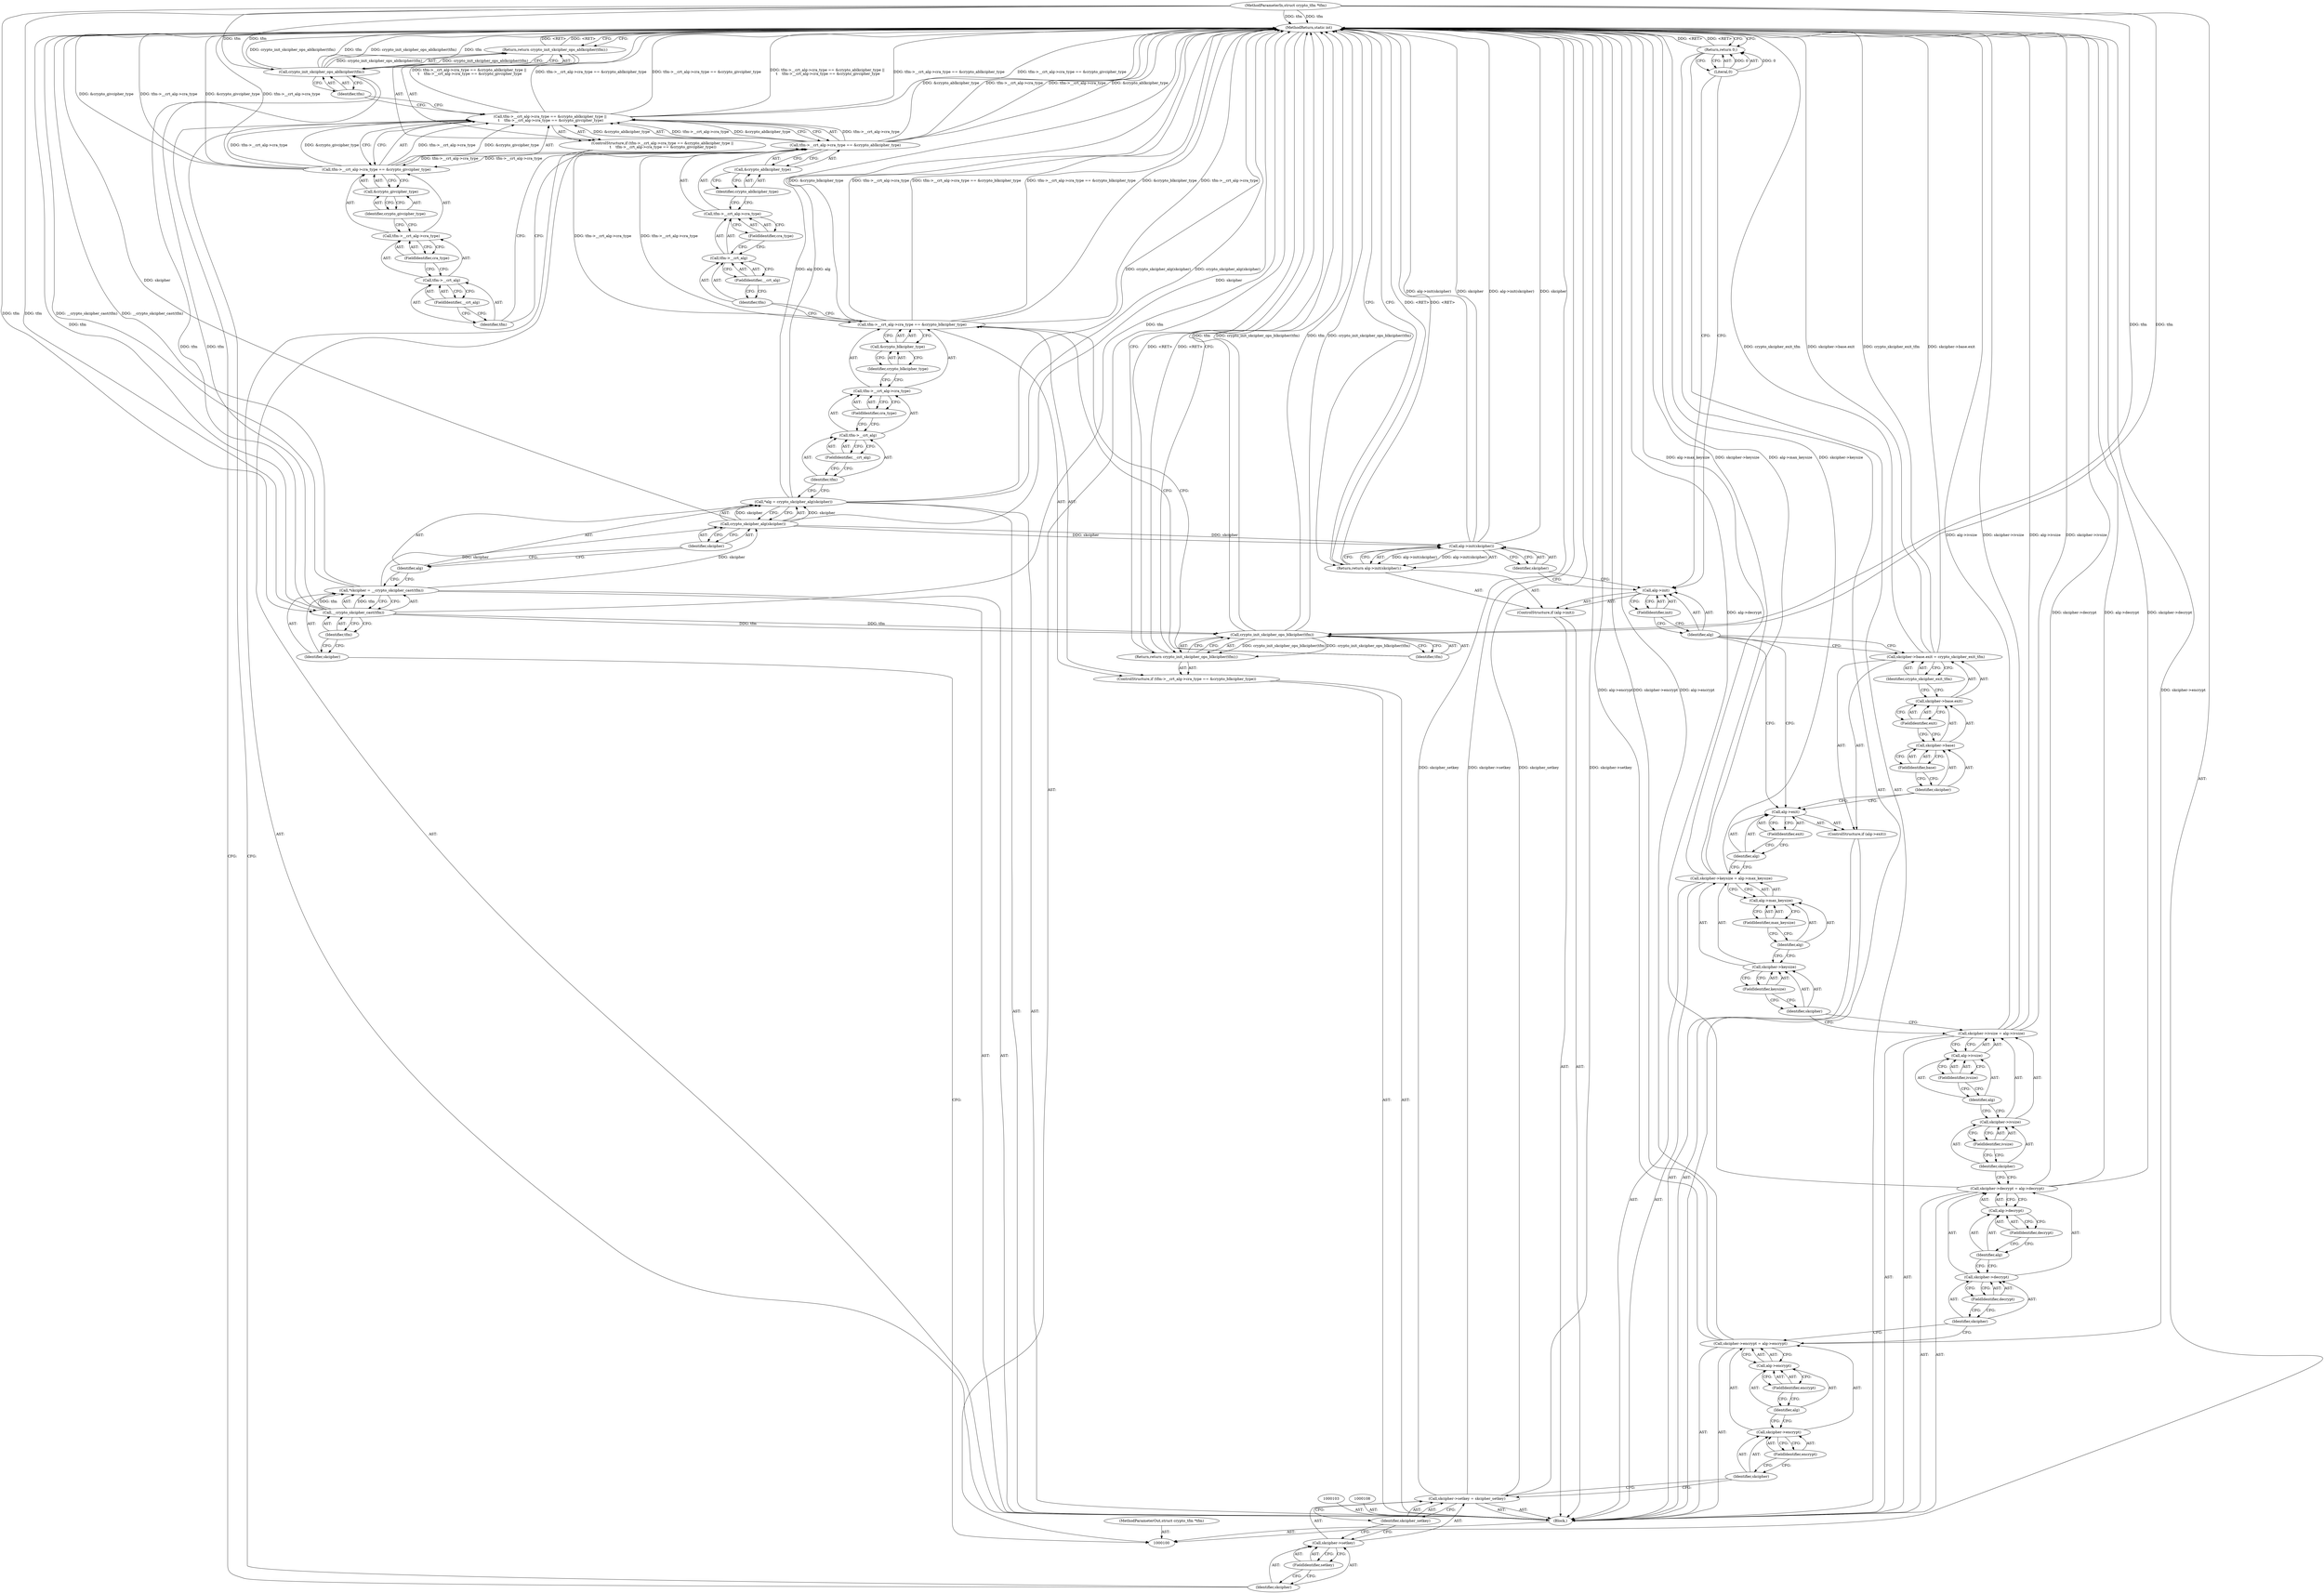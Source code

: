 digraph "0_linux_9933e113c2e87a9f46a40fde8dafbf801dca1ab9" {
"1000199" [label="(MethodReturn,static int)"];
"1000101" [label="(MethodParameterIn,struct crypto_tfm *tfm)"];
"1000257" [label="(MethodParameterOut,struct crypto_tfm *tfm)"];
"1000139" [label="(FieldIdentifier,__crt_alg)"];
"1000140" [label="(FieldIdentifier,cra_type)"];
"1000141" [label="(Call,&crypto_givcipher_type)"];
"1000142" [label="(Identifier,crypto_givcipher_type)"];
"1000135" [label="(Call,tfm->__crt_alg->cra_type == &crypto_givcipher_type)"];
"1000136" [label="(Call,tfm->__crt_alg->cra_type)"];
"1000137" [label="(Call,tfm->__crt_alg)"];
"1000138" [label="(Identifier,tfm)"];
"1000144" [label="(Call,crypto_init_skcipher_ops_ablkcipher(tfm))"];
"1000143" [label="(Return,return crypto_init_skcipher_ops_ablkcipher(tfm);)"];
"1000145" [label="(Identifier,tfm)"];
"1000146" [label="(Call,skcipher->setkey = skcipher_setkey)"];
"1000147" [label="(Call,skcipher->setkey)"];
"1000148" [label="(Identifier,skcipher)"];
"1000149" [label="(FieldIdentifier,setkey)"];
"1000150" [label="(Identifier,skcipher_setkey)"];
"1000154" [label="(FieldIdentifier,encrypt)"];
"1000151" [label="(Call,skcipher->encrypt = alg->encrypt)"];
"1000152" [label="(Call,skcipher->encrypt)"];
"1000153" [label="(Identifier,skcipher)"];
"1000155" [label="(Call,alg->encrypt)"];
"1000156" [label="(Identifier,alg)"];
"1000157" [label="(FieldIdentifier,encrypt)"];
"1000161" [label="(FieldIdentifier,decrypt)"];
"1000158" [label="(Call,skcipher->decrypt = alg->decrypt)"];
"1000159" [label="(Call,skcipher->decrypt)"];
"1000160" [label="(Identifier,skcipher)"];
"1000162" [label="(Call,alg->decrypt)"];
"1000163" [label="(Identifier,alg)"];
"1000164" [label="(FieldIdentifier,decrypt)"];
"1000168" [label="(FieldIdentifier,ivsize)"];
"1000165" [label="(Call,skcipher->ivsize = alg->ivsize)"];
"1000166" [label="(Call,skcipher->ivsize)"];
"1000167" [label="(Identifier,skcipher)"];
"1000169" [label="(Call,alg->ivsize)"];
"1000170" [label="(Identifier,alg)"];
"1000171" [label="(FieldIdentifier,ivsize)"];
"1000172" [label="(Call,skcipher->keysize = alg->max_keysize)"];
"1000173" [label="(Call,skcipher->keysize)"];
"1000174" [label="(Identifier,skcipher)"];
"1000175" [label="(FieldIdentifier,keysize)"];
"1000176" [label="(Call,alg->max_keysize)"];
"1000177" [label="(Identifier,alg)"];
"1000178" [label="(FieldIdentifier,max_keysize)"];
"1000179" [label="(ControlStructure,if (alg->exit))"];
"1000182" [label="(FieldIdentifier,exit)"];
"1000180" [label="(Call,alg->exit)"];
"1000181" [label="(Identifier,alg)"];
"1000102" [label="(Block,)"];
"1000187" [label="(FieldIdentifier,base)"];
"1000188" [label="(FieldIdentifier,exit)"];
"1000183" [label="(Call,skcipher->base.exit = crypto_skcipher_exit_tfm)"];
"1000184" [label="(Call,skcipher->base.exit)"];
"1000185" [label="(Call,skcipher->base)"];
"1000186" [label="(Identifier,skcipher)"];
"1000189" [label="(Identifier,crypto_skcipher_exit_tfm)"];
"1000190" [label="(ControlStructure,if (alg->init))"];
"1000193" [label="(FieldIdentifier,init)"];
"1000191" [label="(Call,alg->init)"];
"1000192" [label="(Identifier,alg)"];
"1000196" [label="(Identifier,skcipher)"];
"1000194" [label="(Return,return alg->init(skcipher);)"];
"1000195" [label="(Call,alg->init(skcipher))"];
"1000197" [label="(Return,return 0;)"];
"1000198" [label="(Literal,0)"];
"1000104" [label="(Call,*skcipher = __crypto_skcipher_cast(tfm))"];
"1000105" [label="(Identifier,skcipher)"];
"1000106" [label="(Call,__crypto_skcipher_cast(tfm))"];
"1000107" [label="(Identifier,tfm)"];
"1000109" [label="(Call,*alg = crypto_skcipher_alg(skcipher))"];
"1000110" [label="(Identifier,alg)"];
"1000111" [label="(Call,crypto_skcipher_alg(skcipher))"];
"1000112" [label="(Identifier,skcipher)"];
"1000113" [label="(ControlStructure,if (tfm->__crt_alg->cra_type == &crypto_blkcipher_type))"];
"1000118" [label="(FieldIdentifier,__crt_alg)"];
"1000119" [label="(FieldIdentifier,cra_type)"];
"1000120" [label="(Call,&crypto_blkcipher_type)"];
"1000121" [label="(Identifier,crypto_blkcipher_type)"];
"1000114" [label="(Call,tfm->__crt_alg->cra_type == &crypto_blkcipher_type)"];
"1000115" [label="(Call,tfm->__crt_alg->cra_type)"];
"1000116" [label="(Call,tfm->__crt_alg)"];
"1000117" [label="(Identifier,tfm)"];
"1000122" [label="(Return,return crypto_init_skcipher_ops_blkcipher(tfm);)"];
"1000124" [label="(Identifier,tfm)"];
"1000123" [label="(Call,crypto_init_skcipher_ops_blkcipher(tfm))"];
"1000125" [label="(ControlStructure,if (tfm->__crt_alg->cra_type == &crypto_ablkcipher_type ||\n \t    tfm->__crt_alg->cra_type == &crypto_givcipher_type))"];
"1000131" [label="(FieldIdentifier,__crt_alg)"];
"1000132" [label="(FieldIdentifier,cra_type)"];
"1000133" [label="(Call,&crypto_ablkcipher_type)"];
"1000134" [label="(Identifier,crypto_ablkcipher_type)"];
"1000126" [label="(Call,tfm->__crt_alg->cra_type == &crypto_ablkcipher_type ||\n \t    tfm->__crt_alg->cra_type == &crypto_givcipher_type)"];
"1000127" [label="(Call,tfm->__crt_alg->cra_type == &crypto_ablkcipher_type)"];
"1000128" [label="(Call,tfm->__crt_alg->cra_type)"];
"1000129" [label="(Call,tfm->__crt_alg)"];
"1000130" [label="(Identifier,tfm)"];
"1000199" -> "1000100"  [label="AST: "];
"1000199" -> "1000122"  [label="CFG: "];
"1000199" -> "1000143"  [label="CFG: "];
"1000199" -> "1000194"  [label="CFG: "];
"1000199" -> "1000197"  [label="CFG: "];
"1000197" -> "1000199"  [label="DDG: <RET>"];
"1000194" -> "1000199"  [label="DDG: <RET>"];
"1000122" -> "1000199"  [label="DDG: <RET>"];
"1000143" -> "1000199"  [label="DDG: <RET>"];
"1000158" -> "1000199"  [label="DDG: skcipher->decrypt"];
"1000158" -> "1000199"  [label="DDG: alg->decrypt"];
"1000126" -> "1000199"  [label="DDG: tfm->__crt_alg->cra_type == &crypto_ablkcipher_type ||\n \t    tfm->__crt_alg->cra_type == &crypto_givcipher_type"];
"1000126" -> "1000199"  [label="DDG: tfm->__crt_alg->cra_type == &crypto_ablkcipher_type"];
"1000126" -> "1000199"  [label="DDG: tfm->__crt_alg->cra_type == &crypto_givcipher_type"];
"1000165" -> "1000199"  [label="DDG: alg->ivsize"];
"1000165" -> "1000199"  [label="DDG: skcipher->ivsize"];
"1000114" -> "1000199"  [label="DDG: tfm->__crt_alg->cra_type"];
"1000114" -> "1000199"  [label="DDG: tfm->__crt_alg->cra_type == &crypto_blkcipher_type"];
"1000114" -> "1000199"  [label="DDG: &crypto_blkcipher_type"];
"1000172" -> "1000199"  [label="DDG: alg->max_keysize"];
"1000172" -> "1000199"  [label="DDG: skcipher->keysize"];
"1000146" -> "1000199"  [label="DDG: skcipher_setkey"];
"1000146" -> "1000199"  [label="DDG: skcipher->setkey"];
"1000127" -> "1000199"  [label="DDG: tfm->__crt_alg->cra_type"];
"1000127" -> "1000199"  [label="DDG: &crypto_ablkcipher_type"];
"1000106" -> "1000199"  [label="DDG: tfm"];
"1000183" -> "1000199"  [label="DDG: crypto_skcipher_exit_tfm"];
"1000183" -> "1000199"  [label="DDG: skcipher->base.exit"];
"1000123" -> "1000199"  [label="DDG: crypto_init_skcipher_ops_blkcipher(tfm)"];
"1000123" -> "1000199"  [label="DDG: tfm"];
"1000135" -> "1000199"  [label="DDG: &crypto_givcipher_type"];
"1000135" -> "1000199"  [label="DDG: tfm->__crt_alg->cra_type"];
"1000195" -> "1000199"  [label="DDG: alg->init(skcipher)"];
"1000195" -> "1000199"  [label="DDG: skcipher"];
"1000151" -> "1000199"  [label="DDG: skcipher->encrypt"];
"1000151" -> "1000199"  [label="DDG: alg->encrypt"];
"1000144" -> "1000199"  [label="DDG: crypto_init_skcipher_ops_ablkcipher(tfm)"];
"1000144" -> "1000199"  [label="DDG: tfm"];
"1000111" -> "1000199"  [label="DDG: skcipher"];
"1000101" -> "1000199"  [label="DDG: tfm"];
"1000109" -> "1000199"  [label="DDG: alg"];
"1000109" -> "1000199"  [label="DDG: crypto_skcipher_alg(skcipher)"];
"1000104" -> "1000199"  [label="DDG: __crypto_skcipher_cast(tfm)"];
"1000101" -> "1000100"  [label="AST: "];
"1000101" -> "1000199"  [label="DDG: tfm"];
"1000101" -> "1000106"  [label="DDG: tfm"];
"1000101" -> "1000123"  [label="DDG: tfm"];
"1000101" -> "1000144"  [label="DDG: tfm"];
"1000257" -> "1000100"  [label="AST: "];
"1000139" -> "1000137"  [label="AST: "];
"1000139" -> "1000138"  [label="CFG: "];
"1000137" -> "1000139"  [label="CFG: "];
"1000140" -> "1000136"  [label="AST: "];
"1000140" -> "1000137"  [label="CFG: "];
"1000136" -> "1000140"  [label="CFG: "];
"1000141" -> "1000135"  [label="AST: "];
"1000141" -> "1000142"  [label="CFG: "];
"1000142" -> "1000141"  [label="AST: "];
"1000135" -> "1000141"  [label="CFG: "];
"1000142" -> "1000141"  [label="AST: "];
"1000142" -> "1000136"  [label="CFG: "];
"1000141" -> "1000142"  [label="CFG: "];
"1000135" -> "1000126"  [label="AST: "];
"1000135" -> "1000141"  [label="CFG: "];
"1000136" -> "1000135"  [label="AST: "];
"1000141" -> "1000135"  [label="AST: "];
"1000126" -> "1000135"  [label="CFG: "];
"1000135" -> "1000199"  [label="DDG: &crypto_givcipher_type"];
"1000135" -> "1000199"  [label="DDG: tfm->__crt_alg->cra_type"];
"1000135" -> "1000126"  [label="DDG: tfm->__crt_alg->cra_type"];
"1000135" -> "1000126"  [label="DDG: &crypto_givcipher_type"];
"1000127" -> "1000135"  [label="DDG: tfm->__crt_alg->cra_type"];
"1000136" -> "1000135"  [label="AST: "];
"1000136" -> "1000140"  [label="CFG: "];
"1000137" -> "1000136"  [label="AST: "];
"1000140" -> "1000136"  [label="AST: "];
"1000142" -> "1000136"  [label="CFG: "];
"1000137" -> "1000136"  [label="AST: "];
"1000137" -> "1000139"  [label="CFG: "];
"1000138" -> "1000137"  [label="AST: "];
"1000139" -> "1000137"  [label="AST: "];
"1000140" -> "1000137"  [label="CFG: "];
"1000138" -> "1000137"  [label="AST: "];
"1000138" -> "1000127"  [label="CFG: "];
"1000139" -> "1000138"  [label="CFG: "];
"1000144" -> "1000143"  [label="AST: "];
"1000144" -> "1000145"  [label="CFG: "];
"1000145" -> "1000144"  [label="AST: "];
"1000143" -> "1000144"  [label="CFG: "];
"1000144" -> "1000199"  [label="DDG: crypto_init_skcipher_ops_ablkcipher(tfm)"];
"1000144" -> "1000199"  [label="DDG: tfm"];
"1000144" -> "1000143"  [label="DDG: crypto_init_skcipher_ops_ablkcipher(tfm)"];
"1000106" -> "1000144"  [label="DDG: tfm"];
"1000101" -> "1000144"  [label="DDG: tfm"];
"1000143" -> "1000125"  [label="AST: "];
"1000143" -> "1000144"  [label="CFG: "];
"1000144" -> "1000143"  [label="AST: "];
"1000199" -> "1000143"  [label="CFG: "];
"1000143" -> "1000199"  [label="DDG: <RET>"];
"1000144" -> "1000143"  [label="DDG: crypto_init_skcipher_ops_ablkcipher(tfm)"];
"1000145" -> "1000144"  [label="AST: "];
"1000145" -> "1000126"  [label="CFG: "];
"1000144" -> "1000145"  [label="CFG: "];
"1000146" -> "1000102"  [label="AST: "];
"1000146" -> "1000150"  [label="CFG: "];
"1000147" -> "1000146"  [label="AST: "];
"1000150" -> "1000146"  [label="AST: "];
"1000153" -> "1000146"  [label="CFG: "];
"1000146" -> "1000199"  [label="DDG: skcipher_setkey"];
"1000146" -> "1000199"  [label="DDG: skcipher->setkey"];
"1000147" -> "1000146"  [label="AST: "];
"1000147" -> "1000149"  [label="CFG: "];
"1000148" -> "1000147"  [label="AST: "];
"1000149" -> "1000147"  [label="AST: "];
"1000150" -> "1000147"  [label="CFG: "];
"1000148" -> "1000147"  [label="AST: "];
"1000148" -> "1000126"  [label="CFG: "];
"1000149" -> "1000148"  [label="CFG: "];
"1000149" -> "1000147"  [label="AST: "];
"1000149" -> "1000148"  [label="CFG: "];
"1000147" -> "1000149"  [label="CFG: "];
"1000150" -> "1000146"  [label="AST: "];
"1000150" -> "1000147"  [label="CFG: "];
"1000146" -> "1000150"  [label="CFG: "];
"1000154" -> "1000152"  [label="AST: "];
"1000154" -> "1000153"  [label="CFG: "];
"1000152" -> "1000154"  [label="CFG: "];
"1000151" -> "1000102"  [label="AST: "];
"1000151" -> "1000155"  [label="CFG: "];
"1000152" -> "1000151"  [label="AST: "];
"1000155" -> "1000151"  [label="AST: "];
"1000160" -> "1000151"  [label="CFG: "];
"1000151" -> "1000199"  [label="DDG: skcipher->encrypt"];
"1000151" -> "1000199"  [label="DDG: alg->encrypt"];
"1000152" -> "1000151"  [label="AST: "];
"1000152" -> "1000154"  [label="CFG: "];
"1000153" -> "1000152"  [label="AST: "];
"1000154" -> "1000152"  [label="AST: "];
"1000156" -> "1000152"  [label="CFG: "];
"1000153" -> "1000152"  [label="AST: "];
"1000153" -> "1000146"  [label="CFG: "];
"1000154" -> "1000153"  [label="CFG: "];
"1000155" -> "1000151"  [label="AST: "];
"1000155" -> "1000157"  [label="CFG: "];
"1000156" -> "1000155"  [label="AST: "];
"1000157" -> "1000155"  [label="AST: "];
"1000151" -> "1000155"  [label="CFG: "];
"1000156" -> "1000155"  [label="AST: "];
"1000156" -> "1000152"  [label="CFG: "];
"1000157" -> "1000156"  [label="CFG: "];
"1000157" -> "1000155"  [label="AST: "];
"1000157" -> "1000156"  [label="CFG: "];
"1000155" -> "1000157"  [label="CFG: "];
"1000161" -> "1000159"  [label="AST: "];
"1000161" -> "1000160"  [label="CFG: "];
"1000159" -> "1000161"  [label="CFG: "];
"1000158" -> "1000102"  [label="AST: "];
"1000158" -> "1000162"  [label="CFG: "];
"1000159" -> "1000158"  [label="AST: "];
"1000162" -> "1000158"  [label="AST: "];
"1000167" -> "1000158"  [label="CFG: "];
"1000158" -> "1000199"  [label="DDG: skcipher->decrypt"];
"1000158" -> "1000199"  [label="DDG: alg->decrypt"];
"1000159" -> "1000158"  [label="AST: "];
"1000159" -> "1000161"  [label="CFG: "];
"1000160" -> "1000159"  [label="AST: "];
"1000161" -> "1000159"  [label="AST: "];
"1000163" -> "1000159"  [label="CFG: "];
"1000160" -> "1000159"  [label="AST: "];
"1000160" -> "1000151"  [label="CFG: "];
"1000161" -> "1000160"  [label="CFG: "];
"1000162" -> "1000158"  [label="AST: "];
"1000162" -> "1000164"  [label="CFG: "];
"1000163" -> "1000162"  [label="AST: "];
"1000164" -> "1000162"  [label="AST: "];
"1000158" -> "1000162"  [label="CFG: "];
"1000163" -> "1000162"  [label="AST: "];
"1000163" -> "1000159"  [label="CFG: "];
"1000164" -> "1000163"  [label="CFG: "];
"1000164" -> "1000162"  [label="AST: "];
"1000164" -> "1000163"  [label="CFG: "];
"1000162" -> "1000164"  [label="CFG: "];
"1000168" -> "1000166"  [label="AST: "];
"1000168" -> "1000167"  [label="CFG: "];
"1000166" -> "1000168"  [label="CFG: "];
"1000165" -> "1000102"  [label="AST: "];
"1000165" -> "1000169"  [label="CFG: "];
"1000166" -> "1000165"  [label="AST: "];
"1000169" -> "1000165"  [label="AST: "];
"1000174" -> "1000165"  [label="CFG: "];
"1000165" -> "1000199"  [label="DDG: alg->ivsize"];
"1000165" -> "1000199"  [label="DDG: skcipher->ivsize"];
"1000166" -> "1000165"  [label="AST: "];
"1000166" -> "1000168"  [label="CFG: "];
"1000167" -> "1000166"  [label="AST: "];
"1000168" -> "1000166"  [label="AST: "];
"1000170" -> "1000166"  [label="CFG: "];
"1000167" -> "1000166"  [label="AST: "];
"1000167" -> "1000158"  [label="CFG: "];
"1000168" -> "1000167"  [label="CFG: "];
"1000169" -> "1000165"  [label="AST: "];
"1000169" -> "1000171"  [label="CFG: "];
"1000170" -> "1000169"  [label="AST: "];
"1000171" -> "1000169"  [label="AST: "];
"1000165" -> "1000169"  [label="CFG: "];
"1000170" -> "1000169"  [label="AST: "];
"1000170" -> "1000166"  [label="CFG: "];
"1000171" -> "1000170"  [label="CFG: "];
"1000171" -> "1000169"  [label="AST: "];
"1000171" -> "1000170"  [label="CFG: "];
"1000169" -> "1000171"  [label="CFG: "];
"1000172" -> "1000102"  [label="AST: "];
"1000172" -> "1000176"  [label="CFG: "];
"1000173" -> "1000172"  [label="AST: "];
"1000176" -> "1000172"  [label="AST: "];
"1000181" -> "1000172"  [label="CFG: "];
"1000172" -> "1000199"  [label="DDG: alg->max_keysize"];
"1000172" -> "1000199"  [label="DDG: skcipher->keysize"];
"1000173" -> "1000172"  [label="AST: "];
"1000173" -> "1000175"  [label="CFG: "];
"1000174" -> "1000173"  [label="AST: "];
"1000175" -> "1000173"  [label="AST: "];
"1000177" -> "1000173"  [label="CFG: "];
"1000174" -> "1000173"  [label="AST: "];
"1000174" -> "1000165"  [label="CFG: "];
"1000175" -> "1000174"  [label="CFG: "];
"1000175" -> "1000173"  [label="AST: "];
"1000175" -> "1000174"  [label="CFG: "];
"1000173" -> "1000175"  [label="CFG: "];
"1000176" -> "1000172"  [label="AST: "];
"1000176" -> "1000178"  [label="CFG: "];
"1000177" -> "1000176"  [label="AST: "];
"1000178" -> "1000176"  [label="AST: "];
"1000172" -> "1000176"  [label="CFG: "];
"1000177" -> "1000176"  [label="AST: "];
"1000177" -> "1000173"  [label="CFG: "];
"1000178" -> "1000177"  [label="CFG: "];
"1000178" -> "1000176"  [label="AST: "];
"1000178" -> "1000177"  [label="CFG: "];
"1000176" -> "1000178"  [label="CFG: "];
"1000179" -> "1000102"  [label="AST: "];
"1000180" -> "1000179"  [label="AST: "];
"1000183" -> "1000179"  [label="AST: "];
"1000182" -> "1000180"  [label="AST: "];
"1000182" -> "1000181"  [label="CFG: "];
"1000180" -> "1000182"  [label="CFG: "];
"1000180" -> "1000179"  [label="AST: "];
"1000180" -> "1000182"  [label="CFG: "];
"1000181" -> "1000180"  [label="AST: "];
"1000182" -> "1000180"  [label="AST: "];
"1000186" -> "1000180"  [label="CFG: "];
"1000192" -> "1000180"  [label="CFG: "];
"1000181" -> "1000180"  [label="AST: "];
"1000181" -> "1000172"  [label="CFG: "];
"1000182" -> "1000181"  [label="CFG: "];
"1000102" -> "1000100"  [label="AST: "];
"1000103" -> "1000102"  [label="AST: "];
"1000104" -> "1000102"  [label="AST: "];
"1000108" -> "1000102"  [label="AST: "];
"1000109" -> "1000102"  [label="AST: "];
"1000113" -> "1000102"  [label="AST: "];
"1000125" -> "1000102"  [label="AST: "];
"1000146" -> "1000102"  [label="AST: "];
"1000151" -> "1000102"  [label="AST: "];
"1000158" -> "1000102"  [label="AST: "];
"1000165" -> "1000102"  [label="AST: "];
"1000172" -> "1000102"  [label="AST: "];
"1000179" -> "1000102"  [label="AST: "];
"1000190" -> "1000102"  [label="AST: "];
"1000197" -> "1000102"  [label="AST: "];
"1000187" -> "1000185"  [label="AST: "];
"1000187" -> "1000186"  [label="CFG: "];
"1000185" -> "1000187"  [label="CFG: "];
"1000188" -> "1000184"  [label="AST: "];
"1000188" -> "1000185"  [label="CFG: "];
"1000184" -> "1000188"  [label="CFG: "];
"1000183" -> "1000179"  [label="AST: "];
"1000183" -> "1000189"  [label="CFG: "];
"1000184" -> "1000183"  [label="AST: "];
"1000189" -> "1000183"  [label="AST: "];
"1000192" -> "1000183"  [label="CFG: "];
"1000183" -> "1000199"  [label="DDG: crypto_skcipher_exit_tfm"];
"1000183" -> "1000199"  [label="DDG: skcipher->base.exit"];
"1000184" -> "1000183"  [label="AST: "];
"1000184" -> "1000188"  [label="CFG: "];
"1000185" -> "1000184"  [label="AST: "];
"1000188" -> "1000184"  [label="AST: "];
"1000189" -> "1000184"  [label="CFG: "];
"1000185" -> "1000184"  [label="AST: "];
"1000185" -> "1000187"  [label="CFG: "];
"1000186" -> "1000185"  [label="AST: "];
"1000187" -> "1000185"  [label="AST: "];
"1000188" -> "1000185"  [label="CFG: "];
"1000186" -> "1000185"  [label="AST: "];
"1000186" -> "1000180"  [label="CFG: "];
"1000187" -> "1000186"  [label="CFG: "];
"1000189" -> "1000183"  [label="AST: "];
"1000189" -> "1000184"  [label="CFG: "];
"1000183" -> "1000189"  [label="CFG: "];
"1000190" -> "1000102"  [label="AST: "];
"1000191" -> "1000190"  [label="AST: "];
"1000194" -> "1000190"  [label="AST: "];
"1000193" -> "1000191"  [label="AST: "];
"1000193" -> "1000192"  [label="CFG: "];
"1000191" -> "1000193"  [label="CFG: "];
"1000191" -> "1000190"  [label="AST: "];
"1000191" -> "1000193"  [label="CFG: "];
"1000192" -> "1000191"  [label="AST: "];
"1000193" -> "1000191"  [label="AST: "];
"1000196" -> "1000191"  [label="CFG: "];
"1000198" -> "1000191"  [label="CFG: "];
"1000192" -> "1000191"  [label="AST: "];
"1000192" -> "1000183"  [label="CFG: "];
"1000192" -> "1000180"  [label="CFG: "];
"1000193" -> "1000192"  [label="CFG: "];
"1000196" -> "1000195"  [label="AST: "];
"1000196" -> "1000191"  [label="CFG: "];
"1000195" -> "1000196"  [label="CFG: "];
"1000194" -> "1000190"  [label="AST: "];
"1000194" -> "1000195"  [label="CFG: "];
"1000195" -> "1000194"  [label="AST: "];
"1000199" -> "1000194"  [label="CFG: "];
"1000194" -> "1000199"  [label="DDG: <RET>"];
"1000195" -> "1000194"  [label="DDG: alg->init(skcipher)"];
"1000195" -> "1000194"  [label="AST: "];
"1000195" -> "1000196"  [label="CFG: "];
"1000196" -> "1000195"  [label="AST: "];
"1000194" -> "1000195"  [label="CFG: "];
"1000195" -> "1000199"  [label="DDG: alg->init(skcipher)"];
"1000195" -> "1000199"  [label="DDG: skcipher"];
"1000195" -> "1000194"  [label="DDG: alg->init(skcipher)"];
"1000111" -> "1000195"  [label="DDG: skcipher"];
"1000197" -> "1000102"  [label="AST: "];
"1000197" -> "1000198"  [label="CFG: "];
"1000198" -> "1000197"  [label="AST: "];
"1000199" -> "1000197"  [label="CFG: "];
"1000197" -> "1000199"  [label="DDG: <RET>"];
"1000198" -> "1000197"  [label="DDG: 0"];
"1000198" -> "1000197"  [label="AST: "];
"1000198" -> "1000191"  [label="CFG: "];
"1000197" -> "1000198"  [label="CFG: "];
"1000198" -> "1000197"  [label="DDG: 0"];
"1000104" -> "1000102"  [label="AST: "];
"1000104" -> "1000106"  [label="CFG: "];
"1000105" -> "1000104"  [label="AST: "];
"1000106" -> "1000104"  [label="AST: "];
"1000110" -> "1000104"  [label="CFG: "];
"1000104" -> "1000199"  [label="DDG: __crypto_skcipher_cast(tfm)"];
"1000106" -> "1000104"  [label="DDG: tfm"];
"1000104" -> "1000111"  [label="DDG: skcipher"];
"1000105" -> "1000104"  [label="AST: "];
"1000105" -> "1000100"  [label="CFG: "];
"1000107" -> "1000105"  [label="CFG: "];
"1000106" -> "1000104"  [label="AST: "];
"1000106" -> "1000107"  [label="CFG: "];
"1000107" -> "1000106"  [label="AST: "];
"1000104" -> "1000106"  [label="CFG: "];
"1000106" -> "1000199"  [label="DDG: tfm"];
"1000106" -> "1000104"  [label="DDG: tfm"];
"1000101" -> "1000106"  [label="DDG: tfm"];
"1000106" -> "1000123"  [label="DDG: tfm"];
"1000106" -> "1000144"  [label="DDG: tfm"];
"1000107" -> "1000106"  [label="AST: "];
"1000107" -> "1000105"  [label="CFG: "];
"1000106" -> "1000107"  [label="CFG: "];
"1000109" -> "1000102"  [label="AST: "];
"1000109" -> "1000111"  [label="CFG: "];
"1000110" -> "1000109"  [label="AST: "];
"1000111" -> "1000109"  [label="AST: "];
"1000117" -> "1000109"  [label="CFG: "];
"1000109" -> "1000199"  [label="DDG: alg"];
"1000109" -> "1000199"  [label="DDG: crypto_skcipher_alg(skcipher)"];
"1000111" -> "1000109"  [label="DDG: skcipher"];
"1000110" -> "1000109"  [label="AST: "];
"1000110" -> "1000104"  [label="CFG: "];
"1000112" -> "1000110"  [label="CFG: "];
"1000111" -> "1000109"  [label="AST: "];
"1000111" -> "1000112"  [label="CFG: "];
"1000112" -> "1000111"  [label="AST: "];
"1000109" -> "1000111"  [label="CFG: "];
"1000111" -> "1000199"  [label="DDG: skcipher"];
"1000111" -> "1000109"  [label="DDG: skcipher"];
"1000104" -> "1000111"  [label="DDG: skcipher"];
"1000111" -> "1000195"  [label="DDG: skcipher"];
"1000112" -> "1000111"  [label="AST: "];
"1000112" -> "1000110"  [label="CFG: "];
"1000111" -> "1000112"  [label="CFG: "];
"1000113" -> "1000102"  [label="AST: "];
"1000114" -> "1000113"  [label="AST: "];
"1000122" -> "1000113"  [label="AST: "];
"1000118" -> "1000116"  [label="AST: "];
"1000118" -> "1000117"  [label="CFG: "];
"1000116" -> "1000118"  [label="CFG: "];
"1000119" -> "1000115"  [label="AST: "];
"1000119" -> "1000116"  [label="CFG: "];
"1000115" -> "1000119"  [label="CFG: "];
"1000120" -> "1000114"  [label="AST: "];
"1000120" -> "1000121"  [label="CFG: "];
"1000121" -> "1000120"  [label="AST: "];
"1000114" -> "1000120"  [label="CFG: "];
"1000121" -> "1000120"  [label="AST: "];
"1000121" -> "1000115"  [label="CFG: "];
"1000120" -> "1000121"  [label="CFG: "];
"1000114" -> "1000113"  [label="AST: "];
"1000114" -> "1000120"  [label="CFG: "];
"1000115" -> "1000114"  [label="AST: "];
"1000120" -> "1000114"  [label="AST: "];
"1000124" -> "1000114"  [label="CFG: "];
"1000130" -> "1000114"  [label="CFG: "];
"1000114" -> "1000199"  [label="DDG: tfm->__crt_alg->cra_type"];
"1000114" -> "1000199"  [label="DDG: tfm->__crt_alg->cra_type == &crypto_blkcipher_type"];
"1000114" -> "1000199"  [label="DDG: &crypto_blkcipher_type"];
"1000114" -> "1000127"  [label="DDG: tfm->__crt_alg->cra_type"];
"1000115" -> "1000114"  [label="AST: "];
"1000115" -> "1000119"  [label="CFG: "];
"1000116" -> "1000115"  [label="AST: "];
"1000119" -> "1000115"  [label="AST: "];
"1000121" -> "1000115"  [label="CFG: "];
"1000116" -> "1000115"  [label="AST: "];
"1000116" -> "1000118"  [label="CFG: "];
"1000117" -> "1000116"  [label="AST: "];
"1000118" -> "1000116"  [label="AST: "];
"1000119" -> "1000116"  [label="CFG: "];
"1000117" -> "1000116"  [label="AST: "];
"1000117" -> "1000109"  [label="CFG: "];
"1000118" -> "1000117"  [label="CFG: "];
"1000122" -> "1000113"  [label="AST: "];
"1000122" -> "1000123"  [label="CFG: "];
"1000123" -> "1000122"  [label="AST: "];
"1000199" -> "1000122"  [label="CFG: "];
"1000122" -> "1000199"  [label="DDG: <RET>"];
"1000123" -> "1000122"  [label="DDG: crypto_init_skcipher_ops_blkcipher(tfm)"];
"1000124" -> "1000123"  [label="AST: "];
"1000124" -> "1000114"  [label="CFG: "];
"1000123" -> "1000124"  [label="CFG: "];
"1000123" -> "1000122"  [label="AST: "];
"1000123" -> "1000124"  [label="CFG: "];
"1000124" -> "1000123"  [label="AST: "];
"1000122" -> "1000123"  [label="CFG: "];
"1000123" -> "1000199"  [label="DDG: crypto_init_skcipher_ops_blkcipher(tfm)"];
"1000123" -> "1000199"  [label="DDG: tfm"];
"1000123" -> "1000122"  [label="DDG: crypto_init_skcipher_ops_blkcipher(tfm)"];
"1000106" -> "1000123"  [label="DDG: tfm"];
"1000101" -> "1000123"  [label="DDG: tfm"];
"1000125" -> "1000102"  [label="AST: "];
"1000126" -> "1000125"  [label="AST: "];
"1000143" -> "1000125"  [label="AST: "];
"1000131" -> "1000129"  [label="AST: "];
"1000131" -> "1000130"  [label="CFG: "];
"1000129" -> "1000131"  [label="CFG: "];
"1000132" -> "1000128"  [label="AST: "];
"1000132" -> "1000129"  [label="CFG: "];
"1000128" -> "1000132"  [label="CFG: "];
"1000133" -> "1000127"  [label="AST: "];
"1000133" -> "1000134"  [label="CFG: "];
"1000134" -> "1000133"  [label="AST: "];
"1000127" -> "1000133"  [label="CFG: "];
"1000134" -> "1000133"  [label="AST: "];
"1000134" -> "1000128"  [label="CFG: "];
"1000133" -> "1000134"  [label="CFG: "];
"1000126" -> "1000125"  [label="AST: "];
"1000126" -> "1000127"  [label="CFG: "];
"1000126" -> "1000135"  [label="CFG: "];
"1000127" -> "1000126"  [label="AST: "];
"1000135" -> "1000126"  [label="AST: "];
"1000145" -> "1000126"  [label="CFG: "];
"1000148" -> "1000126"  [label="CFG: "];
"1000126" -> "1000199"  [label="DDG: tfm->__crt_alg->cra_type == &crypto_ablkcipher_type ||\n \t    tfm->__crt_alg->cra_type == &crypto_givcipher_type"];
"1000126" -> "1000199"  [label="DDG: tfm->__crt_alg->cra_type == &crypto_ablkcipher_type"];
"1000126" -> "1000199"  [label="DDG: tfm->__crt_alg->cra_type == &crypto_givcipher_type"];
"1000127" -> "1000126"  [label="DDG: tfm->__crt_alg->cra_type"];
"1000127" -> "1000126"  [label="DDG: &crypto_ablkcipher_type"];
"1000135" -> "1000126"  [label="DDG: tfm->__crt_alg->cra_type"];
"1000135" -> "1000126"  [label="DDG: &crypto_givcipher_type"];
"1000127" -> "1000126"  [label="AST: "];
"1000127" -> "1000133"  [label="CFG: "];
"1000128" -> "1000127"  [label="AST: "];
"1000133" -> "1000127"  [label="AST: "];
"1000138" -> "1000127"  [label="CFG: "];
"1000126" -> "1000127"  [label="CFG: "];
"1000127" -> "1000199"  [label="DDG: tfm->__crt_alg->cra_type"];
"1000127" -> "1000199"  [label="DDG: &crypto_ablkcipher_type"];
"1000127" -> "1000126"  [label="DDG: tfm->__crt_alg->cra_type"];
"1000127" -> "1000126"  [label="DDG: &crypto_ablkcipher_type"];
"1000114" -> "1000127"  [label="DDG: tfm->__crt_alg->cra_type"];
"1000127" -> "1000135"  [label="DDG: tfm->__crt_alg->cra_type"];
"1000128" -> "1000127"  [label="AST: "];
"1000128" -> "1000132"  [label="CFG: "];
"1000129" -> "1000128"  [label="AST: "];
"1000132" -> "1000128"  [label="AST: "];
"1000134" -> "1000128"  [label="CFG: "];
"1000129" -> "1000128"  [label="AST: "];
"1000129" -> "1000131"  [label="CFG: "];
"1000130" -> "1000129"  [label="AST: "];
"1000131" -> "1000129"  [label="AST: "];
"1000132" -> "1000129"  [label="CFG: "];
"1000130" -> "1000129"  [label="AST: "];
"1000130" -> "1000114"  [label="CFG: "];
"1000131" -> "1000130"  [label="CFG: "];
}
